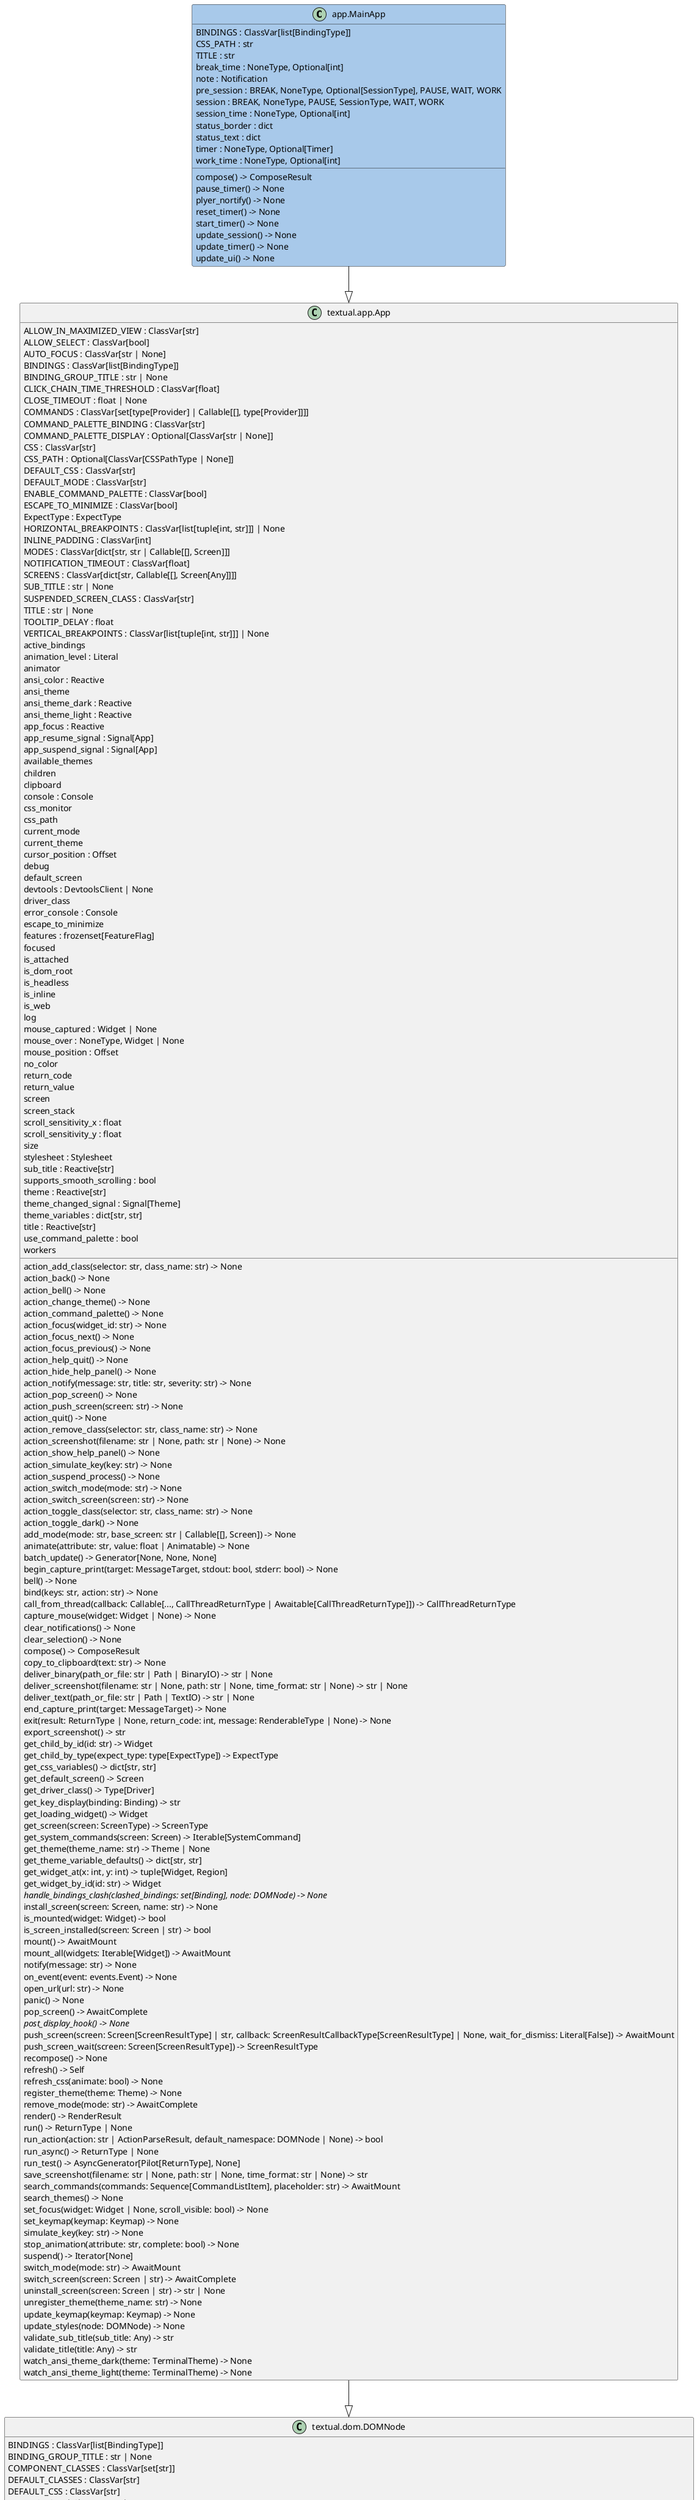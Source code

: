 @startuml classes
!define MAIN_CLASS_COLOR #a8c9ea

set namespaceSeparator none
class "app.MainApp" as app.MainApp MAIN_CLASS_COLOR {
  BINDINGS : ClassVar[list[BindingType]]
  CSS_PATH : str
  TITLE : str
  break_time : NoneType, Optional[int]
  note : Notification
  pre_session : BREAK, NoneType, Optional[SessionType], PAUSE, WAIT, WORK
  session : BREAK, NoneType, PAUSE, SessionType, WAIT, WORK
  session_time : NoneType, Optional[int]
  status_border : dict
  status_text : dict
  timer : NoneType, Optional[Timer]
  work_time : NoneType, Optional[int]
  compose() -> ComposeResult
  pause_timer() -> None
  plyer_nortify() -> None
  reset_timer() -> None
  start_timer() -> None
  update_session() -> None
  update_timer() -> None
  update_ui() -> None
}
class "textual.app.App" as textual.app.App {
  ALLOW_IN_MAXIMIZED_VIEW : ClassVar[str]
  ALLOW_SELECT : ClassVar[bool]
  AUTO_FOCUS : ClassVar[str | None]
  BINDINGS : ClassVar[list[BindingType]]
  BINDING_GROUP_TITLE : str | None
  CLICK_CHAIN_TIME_THRESHOLD : ClassVar[float]
  CLOSE_TIMEOUT : float | None
  COMMANDS : ClassVar[set[type[Provider] | Callable[[], type[Provider]]]]
  COMMAND_PALETTE_BINDING : ClassVar[str]
  COMMAND_PALETTE_DISPLAY : Optional[ClassVar[str | None]]
  CSS : ClassVar[str]
  CSS_PATH : Optional[ClassVar[CSSPathType | None]]
  DEFAULT_CSS : ClassVar[str]
  DEFAULT_MODE : ClassVar[str]
  ENABLE_COMMAND_PALETTE : ClassVar[bool]
  ESCAPE_TO_MINIMIZE : ClassVar[bool]
  ExpectType : ExpectType
  HORIZONTAL_BREAKPOINTS : ClassVar[list[tuple[int, str]]] | None
  INLINE_PADDING : ClassVar[int]
  MODES : ClassVar[dict[str, str | Callable[[], Screen]]]
  NOTIFICATION_TIMEOUT : ClassVar[float]
  SCREENS : ClassVar[dict[str, Callable[[], Screen[Any]]]]
  SUB_TITLE : str | None
  SUSPENDED_SCREEN_CLASS : ClassVar[str]
  TITLE : str | None
  TOOLTIP_DELAY : float
  VERTICAL_BREAKPOINTS : ClassVar[list[tuple[int, str]]] | None
  active_bindings
  animation_level : Literal
  animator
  ansi_color : Reactive
  ansi_theme
  ansi_theme_dark : Reactive
  ansi_theme_light : Reactive
  app_focus : Reactive
  app_resume_signal : Signal[App]
  app_suspend_signal : Signal[App]
  available_themes
  children
  clipboard
  console : Console
  css_monitor
  css_path
  current_mode
  current_theme
  cursor_position : Offset
  debug
  default_screen
  devtools : DevtoolsClient | None
  driver_class
  error_console : Console
  escape_to_minimize
  features : frozenset[FeatureFlag]
  focused
  is_attached
  is_dom_root
  is_headless
  is_inline
  is_web
  log
  mouse_captured : Widget | None
  mouse_over : NoneType, Widget | None
  mouse_position : Offset
  no_color
  return_code
  return_value
  screen
  screen_stack
  scroll_sensitivity_x : float
  scroll_sensitivity_y : float
  size
  stylesheet : Stylesheet
  sub_title : Reactive[str]
  supports_smooth_scrolling : bool
  theme : Reactive[str]
  theme_changed_signal : Signal[Theme]
  theme_variables : dict[str, str]
  title : Reactive[str]
  use_command_palette : bool
  workers
  action_add_class(selector: str, class_name: str) -> None
  action_back() -> None
  action_bell() -> None
  action_change_theme() -> None
  action_command_palette() -> None
  action_focus(widget_id: str) -> None
  action_focus_next() -> None
  action_focus_previous() -> None
  action_help_quit() -> None
  action_hide_help_panel() -> None
  action_notify(message: str, title: str, severity: str) -> None
  action_pop_screen() -> None
  action_push_screen(screen: str) -> None
  action_quit() -> None
  action_remove_class(selector: str, class_name: str) -> None
  action_screenshot(filename: str | None, path: str | None) -> None
  action_show_help_panel() -> None
  action_simulate_key(key: str) -> None
  action_suspend_process() -> None
  action_switch_mode(mode: str) -> None
  action_switch_screen(screen: str) -> None
  action_toggle_class(selector: str, class_name: str) -> None
  action_toggle_dark() -> None
  add_mode(mode: str, base_screen: str | Callable[[], Screen]) -> None
  animate(attribute: str, value: float | Animatable) -> None
  batch_update() -> Generator[None, None, None]
  begin_capture_print(target: MessageTarget, stdout: bool, stderr: bool) -> None
  bell() -> None
  bind(keys: str, action: str) -> None
  call_from_thread(callback: Callable[..., CallThreadReturnType | Awaitable[CallThreadReturnType]]) -> CallThreadReturnType
  capture_mouse(widget: Widget | None) -> None
  clear_notifications() -> None
  clear_selection() -> None
  compose() -> ComposeResult
  copy_to_clipboard(text: str) -> None
  deliver_binary(path_or_file: str | Path | BinaryIO) -> str | None
  deliver_screenshot(filename: str | None, path: str | None, time_format: str | None) -> str | None
  deliver_text(path_or_file: str | Path | TextIO) -> str | None
  end_capture_print(target: MessageTarget) -> None
  exit(result: ReturnType | None, return_code: int, message: RenderableType | None) -> None
  export_screenshot() -> str
  get_child_by_id(id: str) -> Widget
  get_child_by_type(expect_type: type[ExpectType]) -> ExpectType
  get_css_variables() -> dict[str, str]
  get_default_screen() -> Screen
  get_driver_class() -> Type[Driver]
  get_key_display(binding: Binding) -> str
  get_loading_widget() -> Widget
  get_screen(screen: ScreenType) -> ScreenType
  get_system_commands(screen: Screen) -> Iterable[SystemCommand]
  get_theme(theme_name: str) -> Theme | None
  get_theme_variable_defaults() -> dict[str, str]
  get_widget_at(x: int, y: int) -> tuple[Widget, Region]
  get_widget_by_id(id: str) -> Widget
  {abstract}handle_bindings_clash(clashed_bindings: set[Binding], node: DOMNode) -> None
  install_screen(screen: Screen, name: str) -> None
  is_mounted(widget: Widget) -> bool
  is_screen_installed(screen: Screen | str) -> bool
  mount() -> AwaitMount
  mount_all(widgets: Iterable[Widget]) -> AwaitMount
  notify(message: str) -> None
  on_event(event: events.Event) -> None
  open_url(url: str) -> None
  panic() -> None
  pop_screen() -> AwaitComplete
  {abstract}post_display_hook() -> None
  push_screen(screen: Screen[ScreenResultType] | str, callback: ScreenResultCallbackType[ScreenResultType] | None, wait_for_dismiss: Literal[False]) -> AwaitMount
  push_screen_wait(screen: Screen[ScreenResultType]) -> ScreenResultType
  recompose() -> None
  refresh() -> Self
  refresh_css(animate: bool) -> None
  register_theme(theme: Theme) -> None
  remove_mode(mode: str) -> AwaitComplete
  render() -> RenderResult
  run() -> ReturnType | None
  run_action(action: str | ActionParseResult, default_namespace: DOMNode | None) -> bool
  run_async() -> ReturnType | None
  run_test() -> AsyncGenerator[Pilot[ReturnType], None]
  save_screenshot(filename: str | None, path: str | None, time_format: str | None) -> str
  search_commands(commands: Sequence[CommandListItem], placeholder: str) -> AwaitMount
  search_themes() -> None
  set_focus(widget: Widget | None, scroll_visible: bool) -> None
  set_keymap(keymap: Keymap) -> None
  simulate_key(key: str) -> None
  stop_animation(attribute: str, complete: bool) -> None
  suspend() -> Iterator[None]
  switch_mode(mode: str) -> AwaitMount
  switch_screen(screen: Screen | str) -> AwaitComplete
  uninstall_screen(screen: Screen | str) -> str | None
  unregister_theme(theme_name: str) -> None
  update_keymap(keymap: Keymap) -> None
  update_styles(node: DOMNode) -> None
  validate_sub_title(sub_title: Any) -> str
  validate_title(title: Any) -> str
  watch_ansi_theme_dark(theme: TerminalTheme) -> None
  watch_ansi_theme_light(theme: TerminalTheme) -> None
}
class "textual.dom.DOMNode" as textual.dom.DOMNode {
  BINDINGS : ClassVar[list[BindingType]]
  BINDING_GROUP_TITLE : str | None
  COMPONENT_CLASSES : ClassVar[set[str]]
  DEFAULT_CLASSES : ClassVar[str]
  DEFAULT_CSS : ClassVar[str]
  HELP : Optional[ClassVar[str | None]]
  SCOPED_CSS : ClassVar[bool]
  WalkType : WalkType
  ancestors
  ancestors_with_self
  auto_refresh
  background_colors
  children
  classes : _ClassesDescriptor
  colors
  css_identifier
  css_identifier_styled
  css_path_nodes
  css_tree
  display
  displayed_children
  id
  is_modal
  is_on_screen
  name
  parent
  pseudo_classes
  rich_style
  screen
  selection_style
  styles : RenderStyles
  text_style
  tree
  visible
  workers
  action_toggle(attribute_name: str) -> None
  add_class() -> Self
  automatic_refresh() -> None
  check_action(action: str, parameters: tuple[object, ...]) -> bool | None
  check_consume_key(key: str, character: str | None) -> bool
  compose_add_child(widget: Widget) -> None
  data_bind() -> Self
  get_component_styles() -> RenderStyles
  get_pseudo_classes() -> set[str]
  has_class() -> bool
  has_pseudo_class(class_name: str) -> bool
  has_pseudo_classes(class_names: set[str]) -> bool
  mutate_reactive(reactive: Reactive[ReactiveType]) -> None
  {abstract}notify_style_update() -> None
  query(selector: str | None) -> DOMQuery[Widget]
  query_ancestor(selector: str) -> DOMNode
  query_children(selector: str | None) -> DOMQuery[Widget]
  query_exactly_one(selector: str) -> Widget
  query_one(selector: str) -> Widget
  refresh() -> Self
  refresh_bindings() -> None
  remove_class() -> Self
  reset_styles() -> None
  run_worker(work: WorkType[ResultType], name: str | None, group: str, description: str, exit_on_error: bool, start: bool, exclusive: bool, thread: bool) -> Worker[ResultType]
  set_class(add: bool) -> Self
  set_classes(classes: str | Iterable[str]) -> Self
  set_reactive(reactive: Reactive[ReactiveType], value: ReactiveType) -> None
  set_styles(css: str | None) -> Self
  sort_children() -> None
  toggle_class() -> Self
  walk_children(filter_type: type[WalkType]) -> list[WalkType]
  watch(obj: DOMNode, attribute_name: str, callback: WatchCallbackType, init: bool) -> None
}
app.MainApp --|> textual.app.App
textual.app.App --|> textual.dom.DOMNode
@enduml
